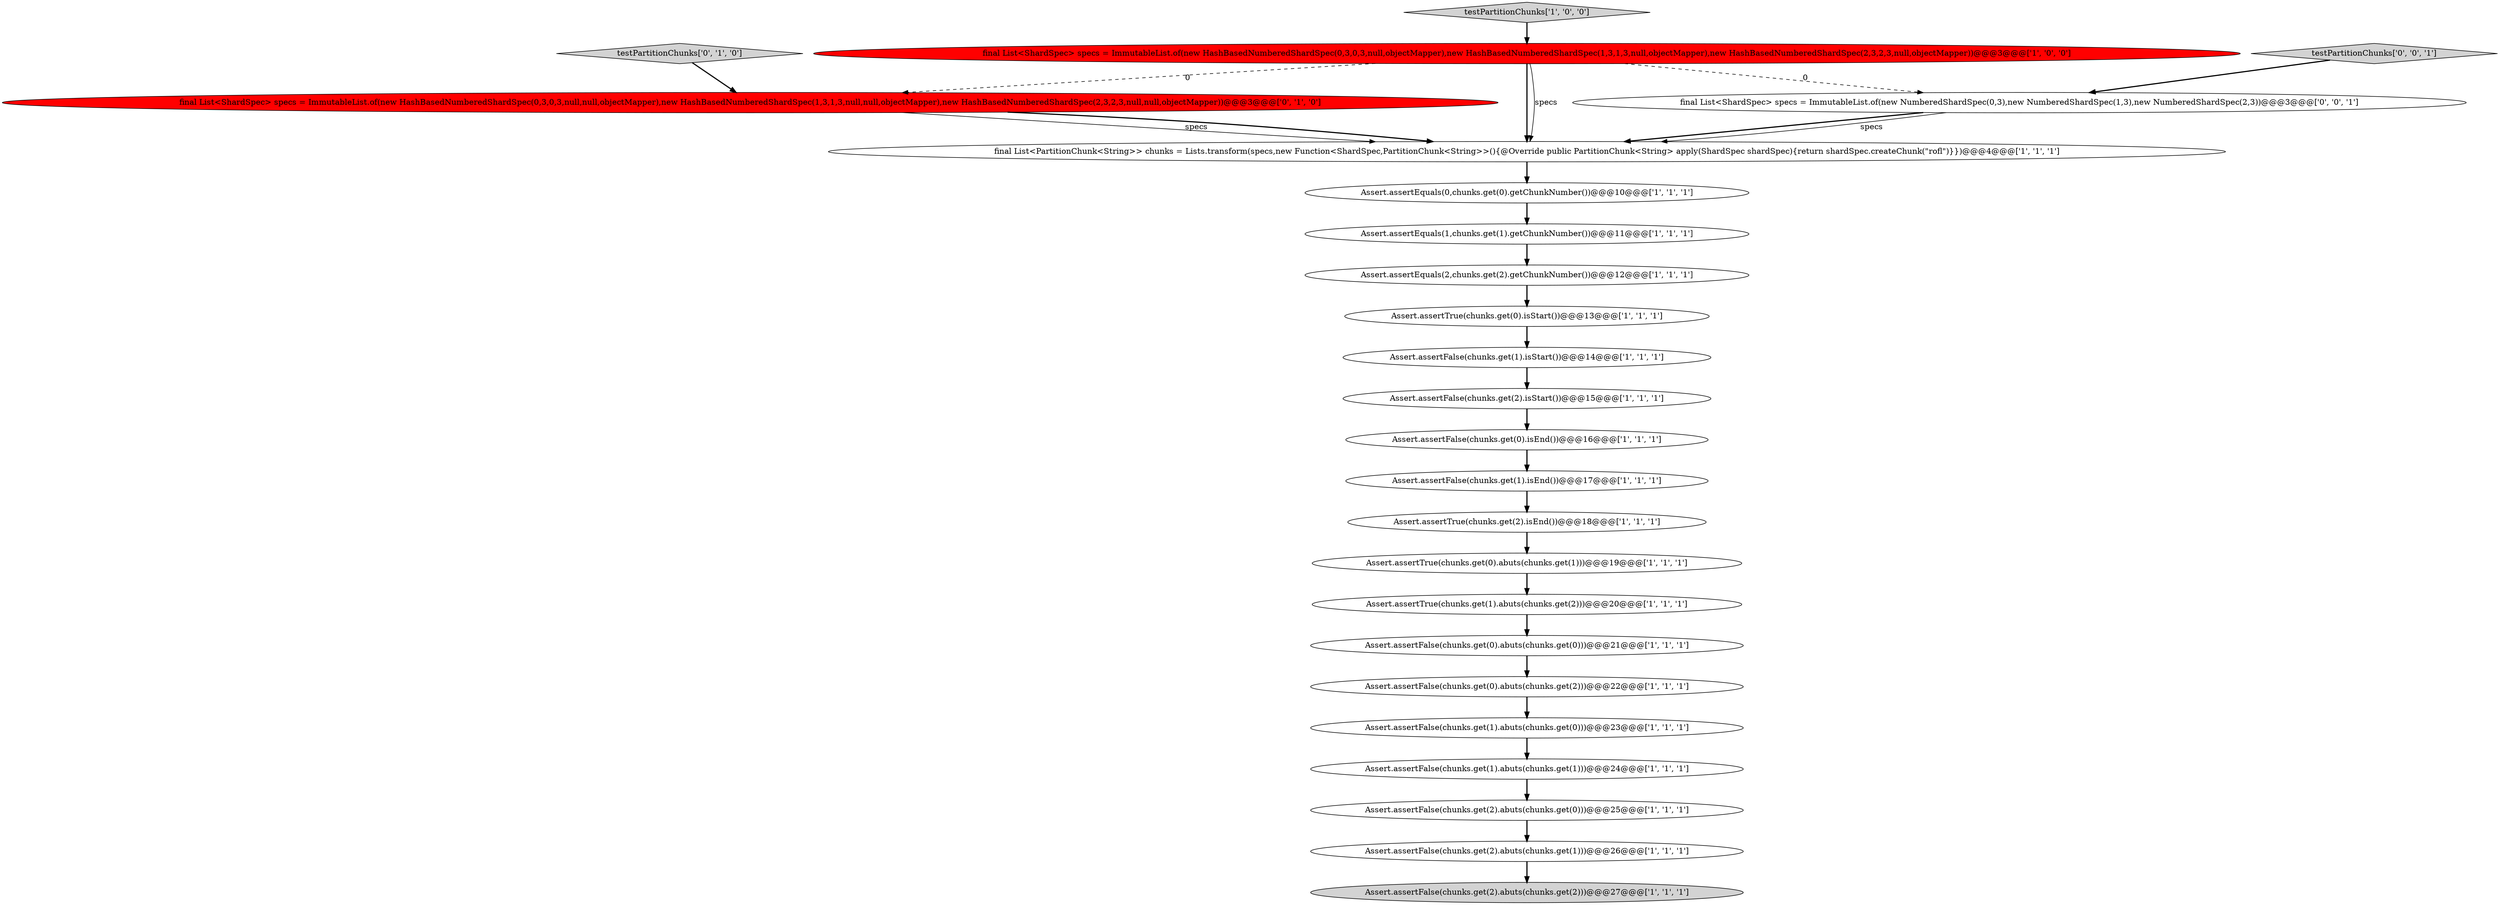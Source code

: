 digraph {
9 [style = filled, label = "Assert.assertFalse(chunks.get(1).abuts(chunks.get(1)))@@@24@@@['1', '1', '1']", fillcolor = white, shape = ellipse image = "AAA0AAABBB1BBB"];
2 [style = filled, label = "Assert.assertEquals(2,chunks.get(2).getChunkNumber())@@@12@@@['1', '1', '1']", fillcolor = white, shape = ellipse image = "AAA0AAABBB1BBB"];
7 [style = filled, label = "Assert.assertFalse(chunks.get(0).isEnd())@@@16@@@['1', '1', '1']", fillcolor = white, shape = ellipse image = "AAA0AAABBB1BBB"];
17 [style = filled, label = "Assert.assertFalse(chunks.get(2).abuts(chunks.get(2)))@@@27@@@['1', '1', '1']", fillcolor = lightgray, shape = ellipse image = "AAA0AAABBB1BBB"];
11 [style = filled, label = "Assert.assertFalse(chunks.get(2).isStart())@@@15@@@['1', '1', '1']", fillcolor = white, shape = ellipse image = "AAA0AAABBB1BBB"];
0 [style = filled, label = "Assert.assertFalse(chunks.get(1).abuts(chunks.get(0)))@@@23@@@['1', '1', '1']", fillcolor = white, shape = ellipse image = "AAA0AAABBB1BBB"];
15 [style = filled, label = "Assert.assertFalse(chunks.get(0).abuts(chunks.get(2)))@@@22@@@['1', '1', '1']", fillcolor = white, shape = ellipse image = "AAA0AAABBB1BBB"];
4 [style = filled, label = "final List<PartitionChunk<String>> chunks = Lists.transform(specs,new Function<ShardSpec,PartitionChunk<String>>(){@Override public PartitionChunk<String> apply(ShardSpec shardSpec){return shardSpec.createChunk(\"rofl\")}})@@@4@@@['1', '1', '1']", fillcolor = white, shape = ellipse image = "AAA0AAABBB1BBB"];
23 [style = filled, label = "final List<ShardSpec> specs = ImmutableList.of(new NumberedShardSpec(0,3),new NumberedShardSpec(1,3),new NumberedShardSpec(2,3))@@@3@@@['0', '0', '1']", fillcolor = white, shape = ellipse image = "AAA0AAABBB3BBB"];
13 [style = filled, label = "Assert.assertFalse(chunks.get(1).isEnd())@@@17@@@['1', '1', '1']", fillcolor = white, shape = ellipse image = "AAA0AAABBB1BBB"];
8 [style = filled, label = "final List<ShardSpec> specs = ImmutableList.of(new HashBasedNumberedShardSpec(0,3,0,3,null,objectMapper),new HashBasedNumberedShardSpec(1,3,1,3,null,objectMapper),new HashBasedNumberedShardSpec(2,3,2,3,null,objectMapper))@@@3@@@['1', '0', '0']", fillcolor = red, shape = ellipse image = "AAA1AAABBB1BBB"];
1 [style = filled, label = "Assert.assertTrue(chunks.get(2).isEnd())@@@18@@@['1', '1', '1']", fillcolor = white, shape = ellipse image = "AAA0AAABBB1BBB"];
5 [style = filled, label = "Assert.assertFalse(chunks.get(1).isStart())@@@14@@@['1', '1', '1']", fillcolor = white, shape = ellipse image = "AAA0AAABBB1BBB"];
24 [style = filled, label = "testPartitionChunks['0', '0', '1']", fillcolor = lightgray, shape = diamond image = "AAA0AAABBB3BBB"];
12 [style = filled, label = "Assert.assertTrue(chunks.get(1).abuts(chunks.get(2)))@@@20@@@['1', '1', '1']", fillcolor = white, shape = ellipse image = "AAA0AAABBB1BBB"];
16 [style = filled, label = "testPartitionChunks['1', '0', '0']", fillcolor = lightgray, shape = diamond image = "AAA0AAABBB1BBB"];
14 [style = filled, label = "Assert.assertTrue(chunks.get(0).abuts(chunks.get(1)))@@@19@@@['1', '1', '1']", fillcolor = white, shape = ellipse image = "AAA0AAABBB1BBB"];
20 [style = filled, label = "Assert.assertFalse(chunks.get(2).abuts(chunks.get(1)))@@@26@@@['1', '1', '1']", fillcolor = white, shape = ellipse image = "AAA0AAABBB1BBB"];
18 [style = filled, label = "Assert.assertFalse(chunks.get(0).abuts(chunks.get(0)))@@@21@@@['1', '1', '1']", fillcolor = white, shape = ellipse image = "AAA0AAABBB1BBB"];
10 [style = filled, label = "Assert.assertEquals(1,chunks.get(1).getChunkNumber())@@@11@@@['1', '1', '1']", fillcolor = white, shape = ellipse image = "AAA0AAABBB1BBB"];
6 [style = filled, label = "Assert.assertEquals(0,chunks.get(0).getChunkNumber())@@@10@@@['1', '1', '1']", fillcolor = white, shape = ellipse image = "AAA0AAABBB1BBB"];
22 [style = filled, label = "final List<ShardSpec> specs = ImmutableList.of(new HashBasedNumberedShardSpec(0,3,0,3,null,null,objectMapper),new HashBasedNumberedShardSpec(1,3,1,3,null,null,objectMapper),new HashBasedNumberedShardSpec(2,3,2,3,null,null,objectMapper))@@@3@@@['0', '1', '0']", fillcolor = red, shape = ellipse image = "AAA1AAABBB2BBB"];
19 [style = filled, label = "Assert.assertFalse(chunks.get(2).abuts(chunks.get(0)))@@@25@@@['1', '1', '1']", fillcolor = white, shape = ellipse image = "AAA0AAABBB1BBB"];
3 [style = filled, label = "Assert.assertTrue(chunks.get(0).isStart())@@@13@@@['1', '1', '1']", fillcolor = white, shape = ellipse image = "AAA0AAABBB1BBB"];
21 [style = filled, label = "testPartitionChunks['0', '1', '0']", fillcolor = lightgray, shape = diamond image = "AAA0AAABBB2BBB"];
7->13 [style = bold, label=""];
0->9 [style = bold, label=""];
20->17 [style = bold, label=""];
16->8 [style = bold, label=""];
4->6 [style = bold, label=""];
19->20 [style = bold, label=""];
2->3 [style = bold, label=""];
18->15 [style = bold, label=""];
23->4 [style = bold, label=""];
22->4 [style = solid, label="specs"];
13->1 [style = bold, label=""];
22->4 [style = bold, label=""];
8->22 [style = dashed, label="0"];
3->5 [style = bold, label=""];
21->22 [style = bold, label=""];
15->0 [style = bold, label=""];
14->12 [style = bold, label=""];
6->10 [style = bold, label=""];
12->18 [style = bold, label=""];
9->19 [style = bold, label=""];
10->2 [style = bold, label=""];
5->11 [style = bold, label=""];
1->14 [style = bold, label=""];
8->4 [style = bold, label=""];
23->4 [style = solid, label="specs"];
8->4 [style = solid, label="specs"];
11->7 [style = bold, label=""];
8->23 [style = dashed, label="0"];
24->23 [style = bold, label=""];
}
